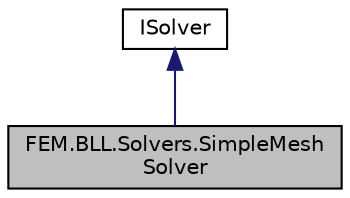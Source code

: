 digraph "FEM.BLL.Solvers.SimpleMeshSolver"
{
 // LATEX_PDF_SIZE
  edge [fontname="Helvetica",fontsize="10",labelfontname="Helvetica",labelfontsize="10"];
  node [fontname="Helvetica",fontsize="10",shape=record];
  Node1 [label="FEM.BLL.Solvers.SimpleMesh\lSolver",height=0.2,width=0.4,color="black", fillcolor="grey75", style="filled", fontcolor="black",tooltip="Класс, решающий задачи упругости методом конечных элементов"];
  Node2 -> Node1 [dir="back",color="midnightblue",fontsize="10",style="solid",fontname="Helvetica"];
  Node2 [label="ISolver",height=0.2,width=0.4,color="black", fillcolor="white", style="filled",URL="$interface_f_e_m_1_1_b_l_l_1_1_solvers_1_1_i_solver.html",tooltip=" "];
}
